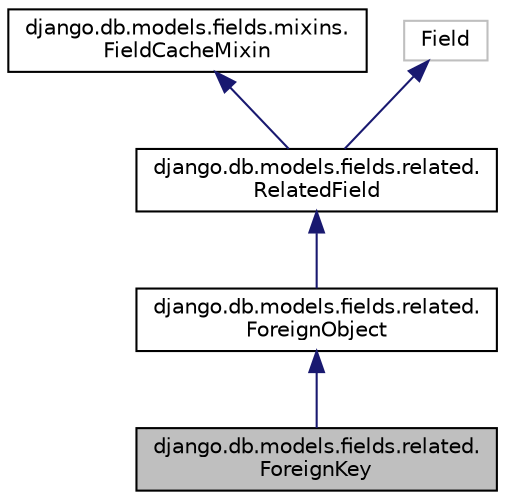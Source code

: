 digraph "django.db.models.fields.related.ForeignKey"
{
 // LATEX_PDF_SIZE
  edge [fontname="Helvetica",fontsize="10",labelfontname="Helvetica",labelfontsize="10"];
  node [fontname="Helvetica",fontsize="10",shape=record];
  Node1 [label="django.db.models.fields.related.\lForeignKey",height=0.2,width=0.4,color="black", fillcolor="grey75", style="filled", fontcolor="black",tooltip=" "];
  Node2 -> Node1 [dir="back",color="midnightblue",fontsize="10",style="solid",fontname="Helvetica"];
  Node2 [label="django.db.models.fields.related.\lForeignObject",height=0.2,width=0.4,color="black", fillcolor="white", style="filled",URL="$d7/dbd/classdjango_1_1db_1_1models_1_1fields_1_1related_1_1_foreign_object.html",tooltip=" "];
  Node3 -> Node2 [dir="back",color="midnightblue",fontsize="10",style="solid",fontname="Helvetica"];
  Node3 [label="django.db.models.fields.related.\lRelatedField",height=0.2,width=0.4,color="black", fillcolor="white", style="filled",URL="$de/d06/classdjango_1_1db_1_1models_1_1fields_1_1related_1_1_related_field.html",tooltip=" "];
  Node4 -> Node3 [dir="back",color="midnightblue",fontsize="10",style="solid",fontname="Helvetica"];
  Node4 [label="django.db.models.fields.mixins.\lFieldCacheMixin",height=0.2,width=0.4,color="black", fillcolor="white", style="filled",URL="$d7/dbd/classdjango_1_1db_1_1models_1_1fields_1_1mixins_1_1_field_cache_mixin.html",tooltip=" "];
  Node5 -> Node3 [dir="back",color="midnightblue",fontsize="10",style="solid",fontname="Helvetica"];
  Node5 [label="Field",height=0.2,width=0.4,color="grey75", fillcolor="white", style="filled",tooltip=" "];
}
